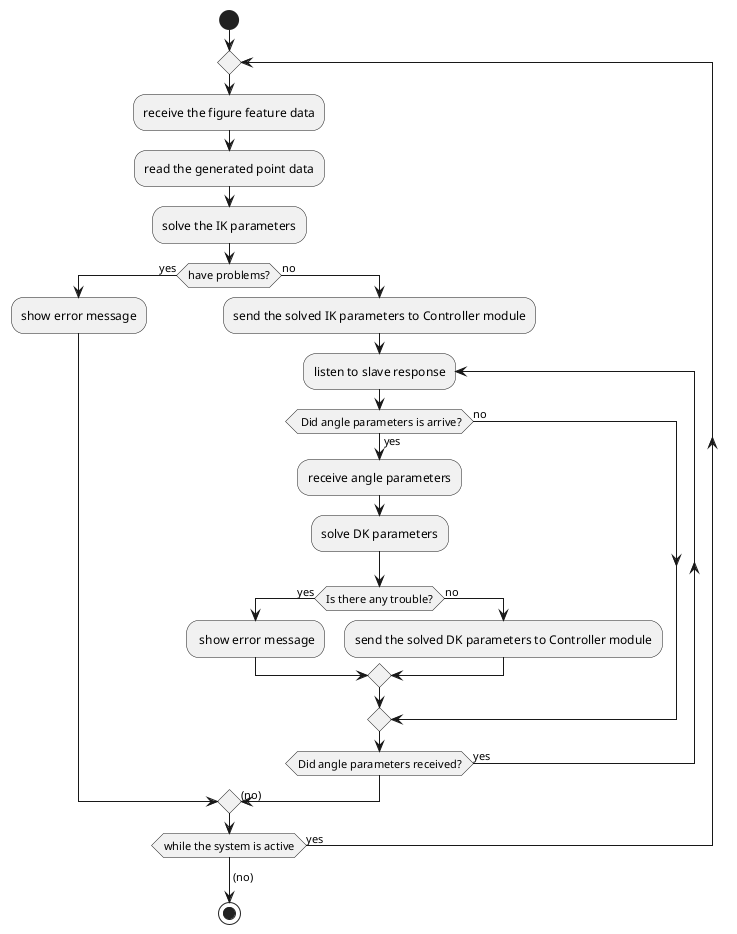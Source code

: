 @startuml
start
repeat
    :receive the figure feature data;
    :read the generated point data;
    :solve the IK parameters;
if (have problems?) then (yes)
    :show error message;
else (no)
    :send the solved IK parameters to Controller module;
repeat :listen to slave response;
    if( Did angle parameters is arrive?) then (yes)
        :receive angle parameters;
        :solve DK parameters;
        if (Is there any trouble?) then (yes)
            : show error message;
        else(no)
            :send the solved DK parameters to Controller module;
        endif
    else (no)
    endif
repeat while (Did angle parameters received?) is (yes)
    ->(no);    
endif
repeat while (while the system is active) is (yes)
->(no);
stop
@enduml